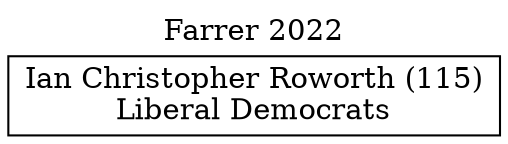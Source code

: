 // House preference flow
digraph "Ian Christopher Roworth (115)_Farrer_2022" {
	graph [label="Farrer 2022" labelloc=t mclimit=10]
	node [shape=box]
	"Ian Christopher Roworth (115)" [label="Ian Christopher Roworth (115)
Liberal Democrats"]
}
